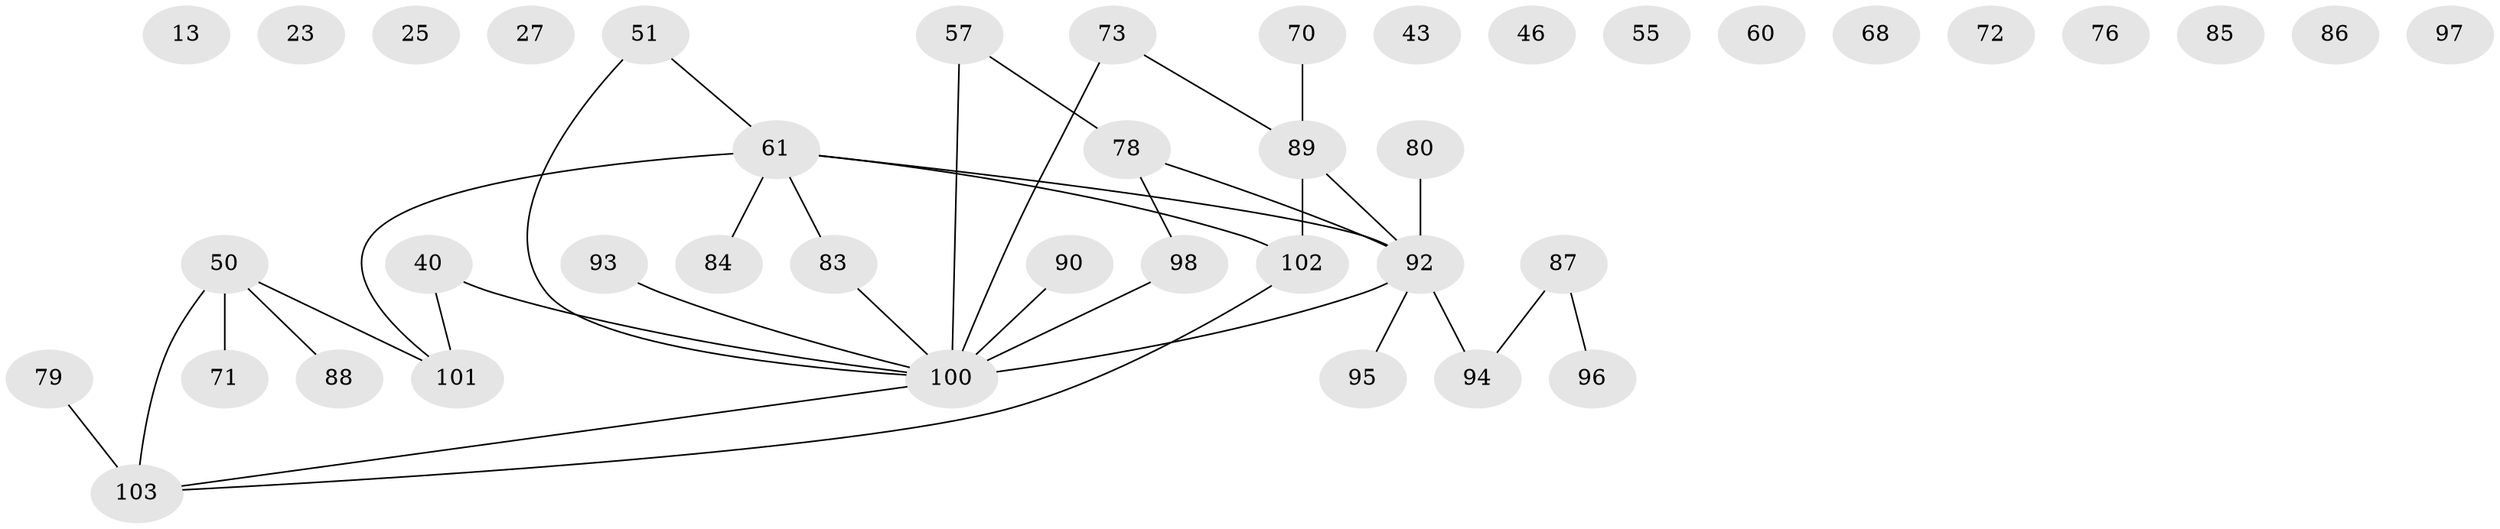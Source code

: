 // original degree distribution, {3: 0.18446601941747573, 1: 0.2524271844660194, 2: 0.2912621359223301, 0: 0.0970873786407767, 4: 0.13592233009708737, 6: 0.009708737864077669, 5: 0.02912621359223301}
// Generated by graph-tools (version 1.1) at 2025/42/03/04/25 21:42:53]
// undirected, 41 vertices, 35 edges
graph export_dot {
graph [start="1"]
  node [color=gray90,style=filled];
  13;
  23;
  25;
  27;
  40;
  43;
  46;
  50 [super="+15+34"];
  51;
  55;
  57;
  60 [super="+6"];
  61 [super="+49+59"];
  68 [super="+53"];
  70;
  71;
  72;
  73 [super="+37"];
  76 [super="+10+16"];
  78 [super="+22"];
  79;
  80;
  83;
  84;
  85;
  86 [super="+75"];
  87 [super="+24"];
  88;
  89 [super="+12+35"];
  90;
  92 [super="+66+67"];
  93;
  94;
  95;
  96 [super="+26"];
  97;
  98;
  100 [super="+99+91"];
  101;
  102;
  103 [super="+5+65+63+82"];
  40 -- 101;
  40 -- 100;
  50 -- 88;
  50 -- 101 [weight=2];
  50 -- 71;
  50 -- 103 [weight=3];
  51 -- 61;
  51 -- 100;
  57 -- 78 [weight=2];
  57 -- 100 [weight=2];
  61 -- 101 [weight=2];
  61 -- 102;
  61 -- 83;
  61 -- 84;
  61 -- 92 [weight=2];
  70 -- 89;
  73 -- 89;
  73 -- 100;
  78 -- 98;
  78 -- 92;
  79 -- 103;
  80 -- 92;
  83 -- 100;
  87 -- 94;
  87 -- 96;
  89 -- 102 [weight=2];
  89 -- 92;
  90 -- 100;
  92 -- 100 [weight=5];
  92 -- 94;
  92 -- 95;
  93 -- 100;
  98 -- 100;
  100 -- 103 [weight=2];
  102 -- 103;
}
